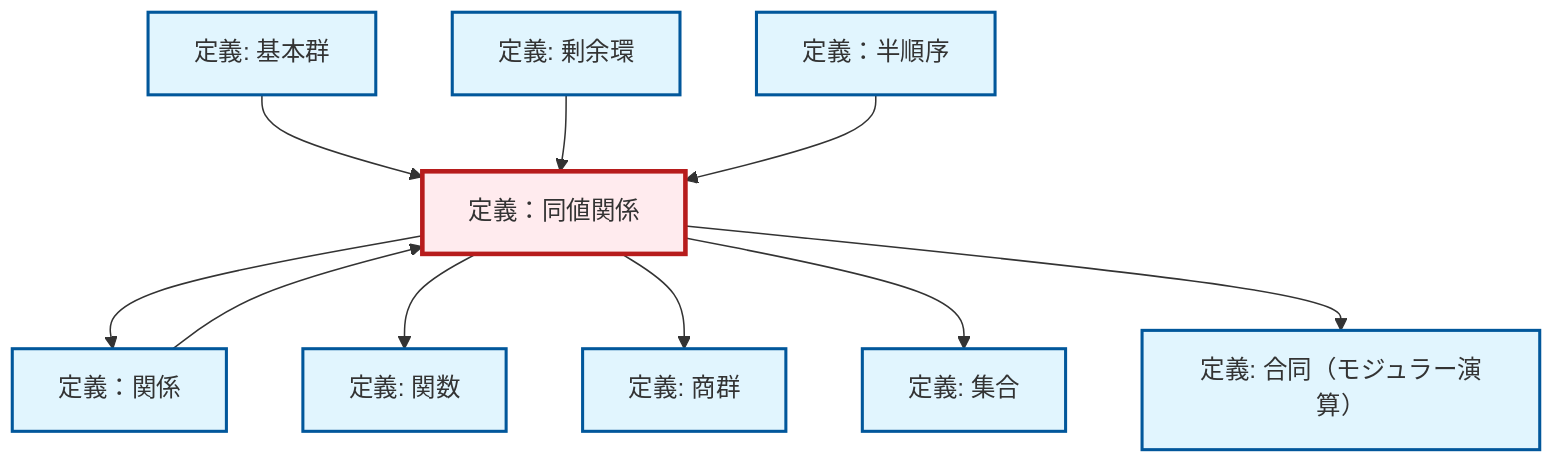 graph TD
    classDef definition fill:#e1f5fe,stroke:#01579b,stroke-width:2px
    classDef theorem fill:#f3e5f5,stroke:#4a148c,stroke-width:2px
    classDef axiom fill:#fff3e0,stroke:#e65100,stroke-width:2px
    classDef example fill:#e8f5e9,stroke:#1b5e20,stroke-width:2px
    classDef current fill:#ffebee,stroke:#b71c1c,stroke-width:3px
    def-partial-order["定義：半順序"]:::definition
    def-fundamental-group["定義: 基本群"]:::definition
    def-congruence["定義: 合同（モジュラー演算）"]:::definition
    def-relation["定義：関係"]:::definition
    def-quotient-group["定義: 商群"]:::definition
    def-equivalence-relation["定義：同値関係"]:::definition
    def-quotient-ring["定義: 剰余環"]:::definition
    def-set["定義: 集合"]:::definition
    def-function["定義: 関数"]:::definition
    def-equivalence-relation --> def-relation
    def-fundamental-group --> def-equivalence-relation
    def-relation --> def-equivalence-relation
    def-quotient-ring --> def-equivalence-relation
    def-equivalence-relation --> def-function
    def-equivalence-relation --> def-quotient-group
    def-equivalence-relation --> def-set
    def-partial-order --> def-equivalence-relation
    def-equivalence-relation --> def-congruence
    class def-equivalence-relation current